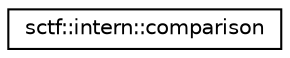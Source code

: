 digraph "Graphical Class Hierarchy"
{
  edge [fontname="Helvetica",fontsize="10",labelfontname="Helvetica",labelfontsize="10"];
  node [fontname="Helvetica",fontsize="10",shape=record];
  rankdir="LR";
  Node0 [label="sctf::intern::comparison",height=0.2,width=0.4,color="black", fillcolor="white", style="filled",URL="$structsctf_1_1intern_1_1comparison.html"];
}
